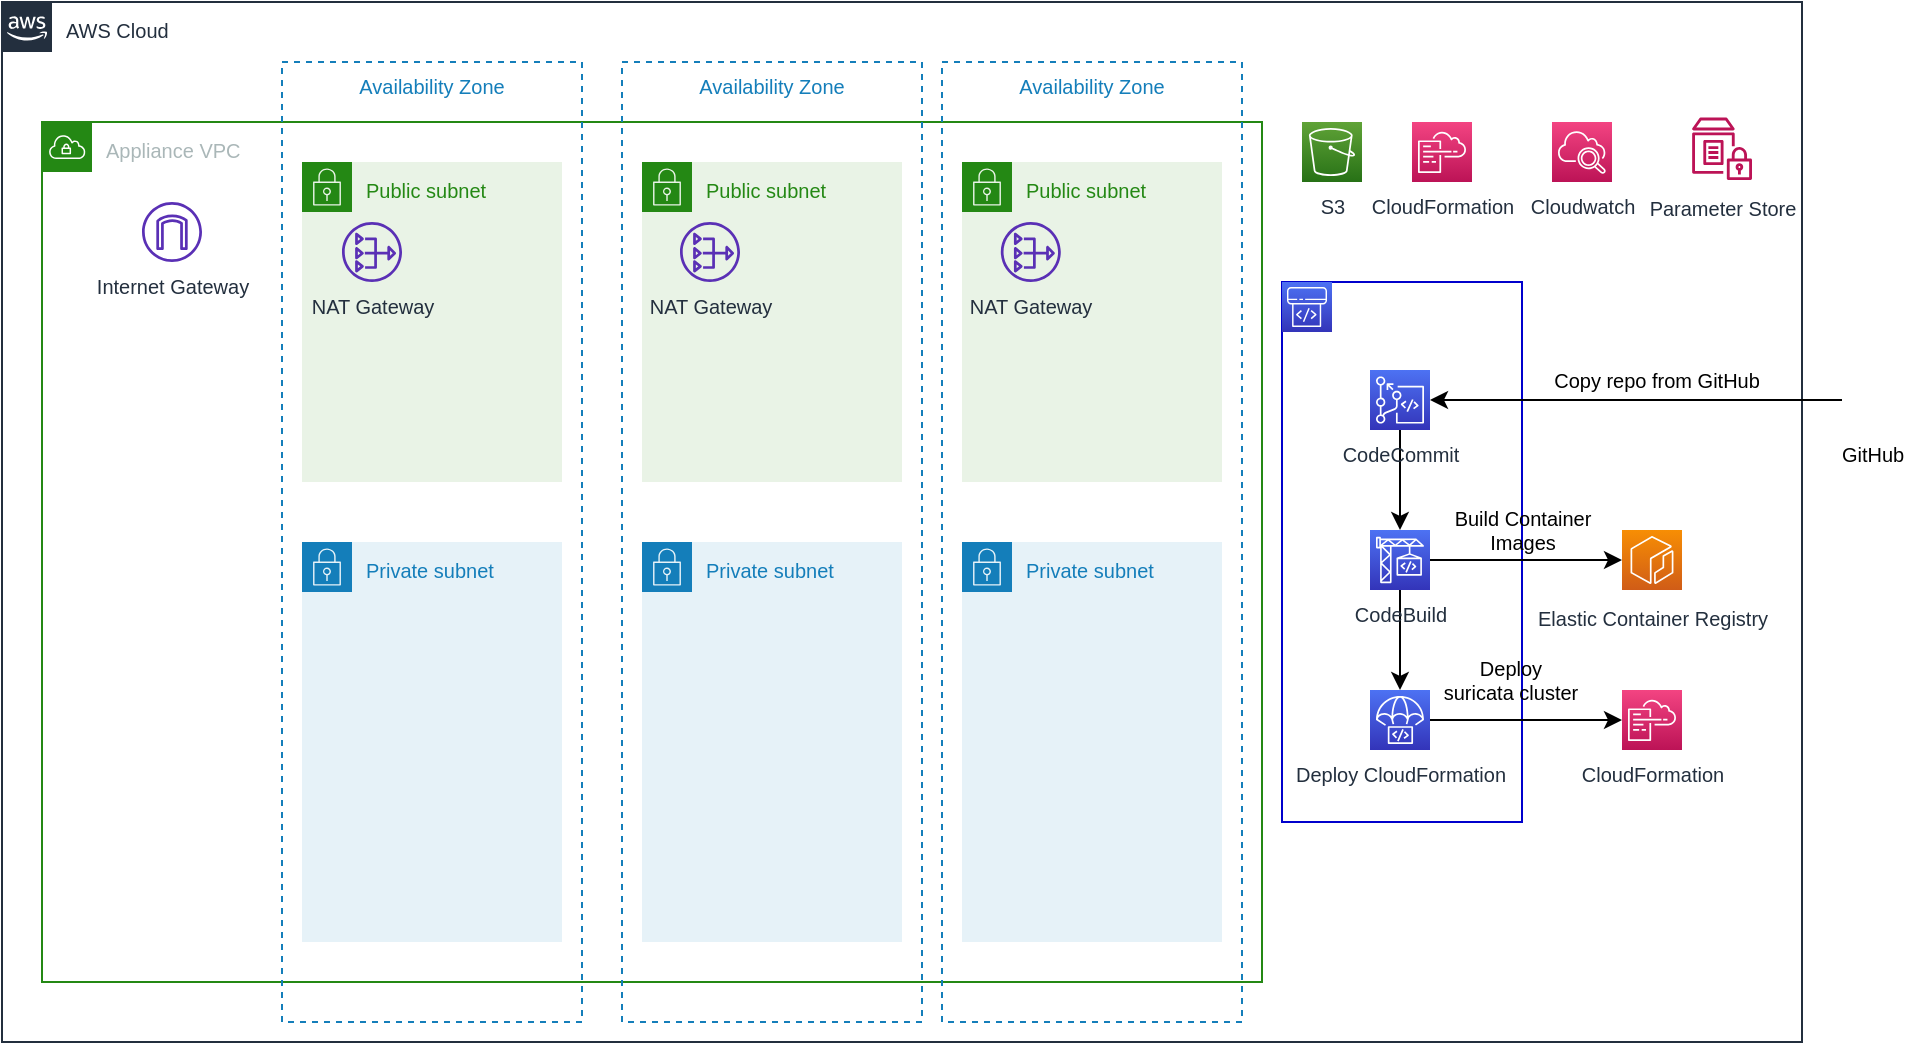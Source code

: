 <mxfile version="14.7.8" type="device" pages="2"><diagram id="m0J9dwL8HO87GDR4R7O9" name="Base"><mxGraphModel dx="2000" dy="1180" grid="1" gridSize="10" guides="1" tooltips="1" connect="1" arrows="1" fold="1" page="1" pageScale="1" pageWidth="850" pageHeight="1100" math="0" shadow="0"><root><mxCell id="0"/><mxCell id="1" parent="0"/><mxCell id="AN5fcJWAYDmnX5007Gn9-1" value="&lt;font style=&quot;font-size: 10px&quot;&gt;AWS Cloud&lt;/font&gt;" style="points=[[0,0],[0.25,0],[0.5,0],[0.75,0],[1,0],[1,0.25],[1,0.5],[1,0.75],[1,1],[0.75,1],[0.5,1],[0.25,1],[0,1],[0,0.75],[0,0.5],[0,0.25]];outlineConnect=0;gradientColor=none;html=1;whiteSpace=wrap;fontSize=12;fontStyle=0;shape=mxgraph.aws4.group;grIcon=mxgraph.aws4.group_aws_cloud_alt;strokeColor=#232F3E;fillColor=none;verticalAlign=top;align=left;spacingLeft=30;fontColor=#232F3E;dashed=0;" parent="1" vertex="1"><mxGeometry x="40" y="180" width="900" height="520" as="geometry"/></mxCell><mxCell id="4IygE55Ot1lnRhEoVGDf-1" value="&lt;font style=&quot;font-size: 10px&quot;&gt;Appliance VPC&lt;/font&gt;" style="points=[[0,0],[0.25,0],[0.5,0],[0.75,0],[1,0],[1,0.25],[1,0.5],[1,0.75],[1,1],[0.75,1],[0.5,1],[0.25,1],[0,1],[0,0.75],[0,0.5],[0,0.25]];outlineConnect=0;gradientColor=none;html=1;whiteSpace=wrap;fontSize=12;fontStyle=0;shape=mxgraph.aws4.group;grIcon=mxgraph.aws4.group_vpc;strokeColor=#248814;fillColor=none;verticalAlign=top;align=left;spacingLeft=30;fontColor=#AAB7B8;dashed=0;" parent="1" vertex="1"><mxGeometry x="60" y="240" width="610" height="430" as="geometry"/></mxCell><mxCell id="4IygE55Ot1lnRhEoVGDf-9" value="Availability Zone" style="fillColor=none;strokeColor=#147EBA;dashed=1;verticalAlign=top;fontStyle=0;fontColor=#147EBA;fontSize=10;" parent="1" vertex="1"><mxGeometry x="180" y="210" width="150" height="480" as="geometry"/></mxCell><mxCell id="4IygE55Ot1lnRhEoVGDf-42" value="&lt;font style=&quot;font-size: 10px&quot;&gt;Private subnet&lt;/font&gt;" style="points=[[0,0],[0.25,0],[0.5,0],[0.75,0],[1,0],[1,0.25],[1,0.5],[1,0.75],[1,1],[0.75,1],[0.5,1],[0.25,1],[0,1],[0,0.75],[0,0.5],[0,0.25]];outlineConnect=0;gradientColor=none;html=1;whiteSpace=wrap;fontSize=12;fontStyle=0;shape=mxgraph.aws4.group;grIcon=mxgraph.aws4.group_security_group;grStroke=0;strokeColor=#147EBA;fillColor=#E6F2F8;verticalAlign=top;align=left;spacingLeft=30;fontColor=#147EBA;dashed=0;" parent="1" vertex="1"><mxGeometry x="190" y="450" width="130" height="200" as="geometry"/></mxCell><mxCell id="4IygE55Ot1lnRhEoVGDf-11" value="Availability Zone" style="fillColor=none;strokeColor=#147EBA;dashed=1;verticalAlign=top;fontStyle=0;fontColor=#147EBA;fontSize=10;" parent="1" vertex="1"><mxGeometry x="350" y="210" width="150" height="480" as="geometry"/></mxCell><mxCell id="4IygE55Ot1lnRhEoVGDf-12" value="Availability Zone" style="fillColor=none;strokeColor=#147EBA;dashed=1;verticalAlign=top;fontStyle=0;fontColor=#147EBA;fontSize=10;" parent="1" vertex="1"><mxGeometry x="510" y="210" width="150" height="480" as="geometry"/></mxCell><mxCell id="4IygE55Ot1lnRhEoVGDf-6" value="&lt;font style=&quot;font-size: 10px&quot;&gt;Private subnet&lt;/font&gt;" style="points=[[0,0],[0.25,0],[0.5,0],[0.75,0],[1,0],[1,0.25],[1,0.5],[1,0.75],[1,1],[0.75,1],[0.5,1],[0.25,1],[0,1],[0,0.75],[0,0.5],[0,0.25]];outlineConnect=0;gradientColor=none;html=1;whiteSpace=wrap;fontSize=12;fontStyle=0;shape=mxgraph.aws4.group;grIcon=mxgraph.aws4.group_security_group;grStroke=0;strokeColor=#147EBA;fillColor=#E6F2F8;verticalAlign=top;align=left;spacingLeft=30;fontColor=#147EBA;dashed=0;" parent="1" vertex="1"><mxGeometry x="360" y="450" width="130" height="200" as="geometry"/></mxCell><mxCell id="4IygE55Ot1lnRhEoVGDf-7" value="&lt;font style=&quot;font-size: 10px&quot;&gt;Private subnet&lt;/font&gt;" style="points=[[0,0],[0.25,0],[0.5,0],[0.75,0],[1,0],[1,0.25],[1,0.5],[1,0.75],[1,1],[0.75,1],[0.5,1],[0.25,1],[0,1],[0,0.75],[0,0.5],[0,0.25]];outlineConnect=0;gradientColor=none;html=1;whiteSpace=wrap;fontSize=12;fontStyle=0;shape=mxgraph.aws4.group;grIcon=mxgraph.aws4.group_security_group;grStroke=0;strokeColor=#147EBA;fillColor=#E6F2F8;verticalAlign=top;align=left;spacingLeft=30;fontColor=#147EBA;dashed=0;" parent="1" vertex="1"><mxGeometry x="520" y="450" width="130" height="200" as="geometry"/></mxCell><mxCell id="4IygE55Ot1lnRhEoVGDf-2" value="&lt;font style=&quot;font-size: 10px&quot;&gt;Public subnet&lt;/font&gt;" style="points=[[0,0],[0.25,0],[0.5,0],[0.75,0],[1,0],[1,0.25],[1,0.5],[1,0.75],[1,1],[0.75,1],[0.5,1],[0.25,1],[0,1],[0,0.75],[0,0.5],[0,0.25]];outlineConnect=0;gradientColor=none;html=1;whiteSpace=wrap;fontSize=12;fontStyle=0;shape=mxgraph.aws4.group;grIcon=mxgraph.aws4.group_security_group;grStroke=0;strokeColor=#248814;fillColor=#E9F3E6;verticalAlign=top;align=left;spacingLeft=30;fontColor=#248814;dashed=0;" parent="1" vertex="1"><mxGeometry x="360" y="260" width="130" height="160" as="geometry"/></mxCell><mxCell id="4IygE55Ot1lnRhEoVGDf-4" value="&lt;font style=&quot;font-size: 10px&quot;&gt;Public subnet&lt;/font&gt;" style="points=[[0,0],[0.25,0],[0.5,0],[0.75,0],[1,0],[1,0.25],[1,0.5],[1,0.75],[1,1],[0.75,1],[0.5,1],[0.25,1],[0,1],[0,0.75],[0,0.5],[0,0.25]];outlineConnect=0;gradientColor=none;html=1;whiteSpace=wrap;fontSize=12;fontStyle=0;shape=mxgraph.aws4.group;grIcon=mxgraph.aws4.group_security_group;grStroke=0;strokeColor=#248814;fillColor=#E9F3E6;verticalAlign=top;align=left;spacingLeft=30;fontColor=#248814;dashed=0;" parent="1" vertex="1"><mxGeometry x="520" y="260" width="130" height="160" as="geometry"/></mxCell><mxCell id="4IygE55Ot1lnRhEoVGDf-35" value="&lt;div&gt;NAT Gateway&lt;/div&gt;" style="outlineConnect=0;fontColor=#232F3E;gradientColor=none;fillColor=#5A30B5;strokeColor=none;dashed=0;verticalLabelPosition=bottom;verticalAlign=top;align=center;html=1;fontSize=10;fontStyle=0;aspect=fixed;pointerEvents=1;shape=mxgraph.aws4.nat_gateway;" parent="1" vertex="1"><mxGeometry x="379" y="290" width="30" height="30" as="geometry"/></mxCell><mxCell id="4IygE55Ot1lnRhEoVGDf-36" value="&lt;div&gt;NAT Gateway&lt;/div&gt;" style="outlineConnect=0;fontColor=#232F3E;gradientColor=none;fillColor=#5A30B5;strokeColor=none;dashed=0;verticalLabelPosition=bottom;verticalAlign=top;align=center;html=1;fontSize=10;fontStyle=0;aspect=fixed;pointerEvents=1;shape=mxgraph.aws4.nat_gateway;" parent="1" vertex="1"><mxGeometry x="539.4" y="290" width="30" height="30" as="geometry"/></mxCell><mxCell id="4IygE55Ot1lnRhEoVGDf-28" value="" style="group" parent="1" vertex="1" connectable="0"><mxGeometry x="234.6" y="350" width="400" height="70" as="geometry"/></mxCell><mxCell id="4IygE55Ot1lnRhEoVGDf-29" value="" style="group" parent="4IygE55Ot1lnRhEoVGDf-28" vertex="1" connectable="0"><mxGeometry width="400" height="70" as="geometry"/></mxCell><mxCell id="4IygE55Ot1lnRhEoVGDf-41" value="&lt;font style=&quot;font-size: 10px&quot;&gt;Public subnet&lt;/font&gt;" style="points=[[0,0],[0.25,0],[0.5,0],[0.75,0],[1,0],[1,0.25],[1,0.5],[1,0.75],[1,1],[0.75,1],[0.5,1],[0.25,1],[0,1],[0,0.75],[0,0.5],[0,0.25]];outlineConnect=0;gradientColor=none;html=1;whiteSpace=wrap;fontSize=12;fontStyle=0;shape=mxgraph.aws4.group;grIcon=mxgraph.aws4.group_security_group;grStroke=0;strokeColor=#248814;fillColor=#E9F3E6;verticalAlign=top;align=left;spacingLeft=30;fontColor=#248814;dashed=0;" parent="4IygE55Ot1lnRhEoVGDf-29" vertex="1"><mxGeometry x="-44.6" y="-90" width="130" height="160" as="geometry"/></mxCell><mxCell id="4IygE55Ot1lnRhEoVGDf-25" value="Internet Gateway" style="outlineConnect=0;fontColor=#232F3E;gradientColor=none;fillColor=#5A30B5;strokeColor=none;dashed=0;verticalLabelPosition=bottom;verticalAlign=top;align=center;html=1;fontSize=10;fontStyle=0;aspect=fixed;pointerEvents=1;shape=mxgraph.aws4.internet_gateway;" parent="1" vertex="1"><mxGeometry x="110" y="280" width="30" height="30" as="geometry"/></mxCell><mxCell id="4IygE55Ot1lnRhEoVGDf-34" value="&lt;div&gt;NAT Gateway&lt;/div&gt;" style="outlineConnect=0;fontColor=#232F3E;gradientColor=none;fillColor=#5A30B5;strokeColor=none;dashed=0;verticalLabelPosition=bottom;verticalAlign=top;align=center;html=1;fontSize=10;fontStyle=0;aspect=fixed;pointerEvents=1;shape=mxgraph.aws4.nat_gateway;" parent="1" vertex="1"><mxGeometry x="210" y="290" width="30" height="30" as="geometry"/></mxCell><mxCell id="GVxQgySntkGcqwnIX3qB-1" value="" style="group;strokeColor=#0000CC;" parent="1" vertex="1" connectable="0"><mxGeometry x="680" y="320" width="120" height="270" as="geometry"/></mxCell><mxCell id="GVxQgySntkGcqwnIX3qB-2" value="&lt;font style=&quot;font-size: 10px&quot;&gt;Elastic Container Registry&lt;/font&gt;" style="points=[[0,0,0],[0.25,0,0],[0.5,0,0],[0.75,0,0],[1,0,0],[0,1,0],[0.25,1,0],[0.5,1,0],[0.75,1,0],[1,1,0],[0,0.25,0],[0,0.5,0],[0,0.75,0],[1,0.25,0],[1,0.5,0],[1,0.75,0]];outlineConnect=0;fontColor=#232F3E;gradientColor=#F78E04;gradientDirection=north;fillColor=#D05C17;strokeColor=#ffffff;dashed=0;verticalLabelPosition=bottom;verticalAlign=top;align=center;html=1;fontSize=12;fontStyle=0;aspect=fixed;shape=mxgraph.aws4.resourceIcon;resIcon=mxgraph.aws4.ecr;" parent="1" vertex="1"><mxGeometry x="850" y="444" width="30" height="30" as="geometry"/></mxCell><mxCell id="GVxQgySntkGcqwnIX3qB-3" value="Cloudwatch" style="points=[[0,0,0],[0.25,0,0],[0.5,0,0],[0.75,0,0],[1,0,0],[0,1,0],[0.25,1,0],[0.5,1,0],[0.75,1,0],[1,1,0],[0,0.25,0],[0,0.5,0],[0,0.75,0],[1,0.25,0],[1,0.5,0],[1,0.75,0]];points=[[0,0,0],[0.25,0,0],[0.5,0,0],[0.75,0,0],[1,0,0],[0,1,0],[0.25,1,0],[0.5,1,0],[0.75,1,0],[1,1,0],[0,0.25,0],[0,0.5,0],[0,0.75,0],[1,0.25,0],[1,0.5,0],[1,0.75,0]];outlineConnect=0;fontColor=#232F3E;gradientColor=#F34482;gradientDirection=north;fillColor=#BC1356;strokeColor=#ffffff;dashed=0;verticalLabelPosition=bottom;verticalAlign=top;align=center;html=1;fontSize=10;fontStyle=0;aspect=fixed;shape=mxgraph.aws4.resourceIcon;resIcon=mxgraph.aws4.cloudwatch_2;" parent="1" vertex="1"><mxGeometry x="815" y="240" width="30" height="30" as="geometry"/></mxCell><mxCell id="GVxQgySntkGcqwnIX3qB-4" value="&lt;div style=&quot;font-size: 10px;&quot;&gt;S3&lt;/div&gt;" style="points=[[0,0,0],[0.25,0,0],[0.5,0,0],[0.75,0,0],[1,0,0],[0,1,0],[0.25,1,0],[0.5,1,0],[0.75,1,0],[1,1,0],[0,0.25,0],[0,0.5,0],[0,0.75,0],[1,0.25,0],[1,0.5,0],[1,0.75,0]];outlineConnect=0;fontColor=#232F3E;gradientColor=#60A337;gradientDirection=north;fillColor=#277116;strokeColor=#ffffff;dashed=0;verticalLabelPosition=bottom;verticalAlign=top;align=center;html=1;fontSize=10;fontStyle=0;aspect=fixed;shape=mxgraph.aws4.resourceIcon;resIcon=mxgraph.aws4.s3;" parent="1" vertex="1"><mxGeometry x="690" y="240" width="30" height="30" as="geometry"/></mxCell><mxCell id="GVxQgySntkGcqwnIX3qB-5" value="CloudFormation" style="points=[[0,0,0],[0.25,0,0],[0.5,0,0],[0.75,0,0],[1,0,0],[0,1,0],[0.25,1,0],[0.5,1,0],[0.75,1,0],[1,1,0],[0,0.25,0],[0,0.5,0],[0,0.75,0],[1,0.25,0],[1,0.5,0],[1,0.75,0]];points=[[0,0,0],[0.25,0,0],[0.5,0,0],[0.75,0,0],[1,0,0],[0,1,0],[0.25,1,0],[0.5,1,0],[0.75,1,0],[1,1,0],[0,0.25,0],[0,0.5,0],[0,0.75,0],[1,0.25,0],[1,0.5,0],[1,0.75,0]];outlineConnect=0;fontColor=#232F3E;gradientColor=#F34482;gradientDirection=north;fillColor=#BC1356;strokeColor=#ffffff;dashed=0;verticalLabelPosition=bottom;verticalAlign=top;align=center;html=1;fontSize=10;fontStyle=0;aspect=fixed;shape=mxgraph.aws4.resourceIcon;resIcon=mxgraph.aws4.cloudformation;" parent="1" vertex="1"><mxGeometry x="745" y="240.0" width="30" height="30" as="geometry"/></mxCell><mxCell id="GVxQgySntkGcqwnIX3qB-6" value="" style="points=[[0,0,0],[0.25,0,0],[0.5,0,0],[0.75,0,0],[1,0,0],[0,1,0],[0.25,1,0],[0.5,1,0],[0.75,1,0],[1,1,0],[0,0.25,0],[0,0.5,0],[0,0.75,0],[1,0.25,0],[1,0.5,0],[1,0.75,0]];outlineConnect=0;fontColor=#232F3E;gradientColor=#4D72F3;gradientDirection=north;fillColor=#3334B9;strokeColor=#ffffff;dashed=0;verticalLabelPosition=bottom;verticalAlign=top;align=center;html=1;fontSize=12;fontStyle=0;aspect=fixed;shape=mxgraph.aws4.resourceIcon;resIcon=mxgraph.aws4.codepipeline;" parent="1" vertex="1"><mxGeometry x="680" y="320" width="25" height="25" as="geometry"/></mxCell><mxCell id="GVxQgySntkGcqwnIX3qB-8" style="edgeStyle=orthogonalEdgeStyle;rounded=0;orthogonalLoop=1;jettySize=auto;html=1;fontSize=10;" parent="1" source="GVxQgySntkGcqwnIX3qB-9" target="GVxQgySntkGcqwnIX3qB-2" edge="1"><mxGeometry relative="1" as="geometry"/></mxCell><mxCell id="Aah_KtDzNcw9EQWAUJJO-5" style="edgeStyle=orthogonalEdgeStyle;rounded=0;orthogonalLoop=1;jettySize=auto;html=1;fontSize=10;" parent="1" source="GVxQgySntkGcqwnIX3qB-9" target="Aah_KtDzNcw9EQWAUJJO-3" edge="1"><mxGeometry relative="1" as="geometry"/></mxCell><mxCell id="GVxQgySntkGcqwnIX3qB-9" value="CodeBuild" style="points=[[0,0,0],[0.25,0,0],[0.5,0,0],[0.75,0,0],[1,0,0],[0,1,0],[0.25,1,0],[0.5,1,0],[0.75,1,0],[1,1,0],[0,0.25,0],[0,0.5,0],[0,0.75,0],[1,0.25,0],[1,0.5,0],[1,0.75,0]];outlineConnect=0;fontColor=#232F3E;gradientColor=#4D72F3;gradientDirection=north;fillColor=#3334B9;strokeColor=#ffffff;dashed=0;verticalLabelPosition=bottom;verticalAlign=top;align=center;html=1;fontSize=10;fontStyle=0;aspect=fixed;shape=mxgraph.aws4.resourceIcon;resIcon=mxgraph.aws4.codebuild;" parent="1" vertex="1"><mxGeometry x="724" y="444" width="30" height="30" as="geometry"/></mxCell><mxCell id="GVxQgySntkGcqwnIX3qB-10" style="edgeStyle=orthogonalEdgeStyle;rounded=0;orthogonalLoop=1;jettySize=auto;html=1;fontSize=10;" parent="1" source="GVxQgySntkGcqwnIX3qB-11" target="GVxQgySntkGcqwnIX3qB-9" edge="1"><mxGeometry relative="1" as="geometry"/></mxCell><mxCell id="GVxQgySntkGcqwnIX3qB-11" value="CodeCommit" style="points=[[0,0,0],[0.25,0,0],[0.5,0,0],[0.75,0,0],[1,0,0],[0,1,0],[0.25,1,0],[0.5,1,0],[0.75,1,0],[1,1,0],[0,0.25,0],[0,0.5,0],[0,0.75,0],[1,0.25,0],[1,0.5,0],[1,0.75,0]];outlineConnect=0;fontColor=#232F3E;gradientColor=#4D72F3;gradientDirection=north;fillColor=#3334B9;strokeColor=#ffffff;dashed=0;verticalLabelPosition=bottom;verticalAlign=top;align=center;html=1;fontSize=10;fontStyle=0;aspect=fixed;shape=mxgraph.aws4.resourceIcon;resIcon=mxgraph.aws4.codecommit;" parent="1" vertex="1"><mxGeometry x="724" y="364" width="30" height="30" as="geometry"/></mxCell><mxCell id="GVxQgySntkGcqwnIX3qB-12" value="CloudFormation" style="points=[[0,0,0],[0.25,0,0],[0.5,0,0],[0.75,0,0],[1,0,0],[0,1,0],[0.25,1,0],[0.5,1,0],[0.75,1,0],[1,1,0],[0,0.25,0],[0,0.5,0],[0,0.75,0],[1,0.25,0],[1,0.5,0],[1,0.75,0]];points=[[0,0,0],[0.25,0,0],[0.5,0,0],[0.75,0,0],[1,0,0],[0,1,0],[0.25,1,0],[0.5,1,0],[0.75,1,0],[1,1,0],[0,0.25,0],[0,0.5,0],[0,0.75,0],[1,0.25,0],[1,0.5,0],[1,0.75,0]];outlineConnect=0;fontColor=#232F3E;gradientColor=#F34482;gradientDirection=north;fillColor=#BC1356;strokeColor=#ffffff;dashed=0;verticalLabelPosition=bottom;verticalAlign=top;align=center;html=1;fontSize=10;fontStyle=0;aspect=fixed;shape=mxgraph.aws4.resourceIcon;resIcon=mxgraph.aws4.cloudformation;" parent="1" vertex="1"><mxGeometry x="850" y="524" width="30" height="30" as="geometry"/></mxCell><mxCell id="GVxQgySntkGcqwnIX3qB-13" style="edgeStyle=orthogonalEdgeStyle;rounded=0;orthogonalLoop=1;jettySize=auto;html=1;fontSize=10;" parent="1" source="GVxQgySntkGcqwnIX3qB-15" target="GVxQgySntkGcqwnIX3qB-11" edge="1"><mxGeometry relative="1" as="geometry"/></mxCell><mxCell id="GVxQgySntkGcqwnIX3qB-14" value="Copy repo from GitHub" style="edgeLabel;html=1;align=center;verticalAlign=middle;resizable=0;points=[];fontSize=10;" parent="GVxQgySntkGcqwnIX3qB-13" vertex="1" connectable="0"><mxGeometry x="0.13" y="3" relative="1" as="geometry"><mxPoint x="23" y="-13" as="offset"/></mxGeometry></mxCell><mxCell id="GVxQgySntkGcqwnIX3qB-15" value="GitHub" style="shape=image;html=1;verticalAlign=top;verticalLabelPosition=bottom;labelBackgroundColor=#ffffff;imageAspect=0;aspect=fixed;image=https://cdn4.iconfinder.com/data/icons/iconsimple-logotypes/512/github-128.png;fontSize=10;strokeColor=#0000FF;" parent="1" vertex="1"><mxGeometry x="960" y="364" width="30" height="30" as="geometry"/></mxCell><mxCell id="GVxQgySntkGcqwnIX3qB-16" value="&lt;font style=&quot;font-size: 10px&quot;&gt;Parameter Store&lt;br&gt;&lt;/font&gt;" style="outlineConnect=0;fontColor=#232F3E;gradientColor=none;fillColor=#BC1356;strokeColor=none;dashed=0;verticalLabelPosition=bottom;verticalAlign=top;align=center;html=1;fontSize=12;fontStyle=0;aspect=fixed;pointerEvents=1;shape=mxgraph.aws4.parameter_store;" parent="1" vertex="1"><mxGeometry x="885" y="237.8" width="30" height="31.2" as="geometry"/></mxCell><mxCell id="Aah_KtDzNcw9EQWAUJJO-1" value="&lt;div&gt;Deploy &lt;br&gt;&lt;/div&gt;&lt;div&gt;suricata cluster&lt;/div&gt;" style="text;html=1;align=center;verticalAlign=middle;resizable=0;points=[];autosize=1;strokeColor=none;fontSize=10;" parent="1" vertex="1"><mxGeometry x="754" y="504" width="80" height="30" as="geometry"/></mxCell><mxCell id="Aah_KtDzNcw9EQWAUJJO-6" style="edgeStyle=orthogonalEdgeStyle;rounded=0;orthogonalLoop=1;jettySize=auto;html=1;fontSize=10;" parent="1" source="Aah_KtDzNcw9EQWAUJJO-3" target="GVxQgySntkGcqwnIX3qB-12" edge="1"><mxGeometry relative="1" as="geometry"/></mxCell><mxCell id="Aah_KtDzNcw9EQWAUJJO-3" value="Deploy CloudFormation" style="points=[[0,0,0],[0.25,0,0],[0.5,0,0],[0.75,0,0],[1,0,0],[0,1,0],[0.25,1,0],[0.5,1,0],[0.75,1,0],[1,1,0],[0,0.25,0],[0,0.5,0],[0,0.75,0],[1,0.25,0],[1,0.5,0],[1,0.75,0]];outlineConnect=0;fontColor=#232F3E;gradientColor=#4D72F3;gradientDirection=north;fillColor=#3334B9;strokeColor=#ffffff;dashed=0;verticalLabelPosition=bottom;verticalAlign=top;align=center;html=1;fontSize=10;fontStyle=0;aspect=fixed;shape=mxgraph.aws4.resourceIcon;resIcon=mxgraph.aws4.codedeploy;" parent="1" vertex="1"><mxGeometry x="724" y="524" width="30" height="30" as="geometry"/></mxCell><mxCell id="Aah_KtDzNcw9EQWAUJJO-7" value="&lt;div&gt;Build Container&lt;/div&gt;&lt;div&gt;Images&lt;br&gt;&lt;/div&gt;" style="text;html=1;align=center;verticalAlign=middle;resizable=0;points=[];autosize=1;strokeColor=none;fontSize=10;" parent="1" vertex="1"><mxGeometry x="755" y="429" width="90" height="30" as="geometry"/></mxCell></root></mxGraphModel></diagram><diagram name="Suricata cluster" id="TJmJBncSxhSy_zxLpksh"><mxGraphModel dx="1379" dy="814" grid="1" gridSize="10" guides="1" tooltips="1" connect="1" arrows="1" fold="1" page="1" pageScale="1" pageWidth="850" pageHeight="1100" math="0" shadow="0"><root><mxCell id="bnFarESf-NulLyjjZ72B-0"/><mxCell id="bnFarESf-NulLyjjZ72B-1" parent="bnFarESf-NulLyjjZ72B-0"/><mxCell id="bnFarESf-NulLyjjZ72B-2" value="&lt;font style=&quot;font-size: 10px&quot;&gt;AWS Cloud&lt;/font&gt;" style="points=[[0,0],[0.25,0],[0.5,0],[0.75,0],[1,0],[1,0.25],[1,0.5],[1,0.75],[1,1],[0.75,1],[0.5,1],[0.25,1],[0,1],[0,0.75],[0,0.5],[0,0.25]];outlineConnect=0;gradientColor=none;html=1;whiteSpace=wrap;fontSize=12;fontStyle=0;shape=mxgraph.aws4.group;grIcon=mxgraph.aws4.group_aws_cloud_alt;strokeColor=#232F3E;fillColor=none;verticalAlign=top;align=left;spacingLeft=30;fontColor=#232F3E;dashed=0;" parent="bnFarESf-NulLyjjZ72B-1" vertex="1"><mxGeometry x="40" y="180" width="900" height="630" as="geometry"/></mxCell><mxCell id="bnFarESf-NulLyjjZ72B-4" value="&lt;font style=&quot;font-size: 10px&quot;&gt;Appliance VPC&lt;/font&gt;" style="points=[[0,0],[0.25,0],[0.5,0],[0.75,0],[1,0],[1,0.25],[1,0.5],[1,0.75],[1,1],[0.75,1],[0.5,1],[0.25,1],[0,1],[0,0.75],[0,0.5],[0,0.25]];outlineConnect=0;gradientColor=none;html=1;whiteSpace=wrap;fontSize=12;fontStyle=0;shape=mxgraph.aws4.group;grIcon=mxgraph.aws4.group_vpc;strokeColor=#248814;fillColor=none;verticalAlign=top;align=left;spacingLeft=30;fontColor=#AAB7B8;dashed=0;" parent="bnFarESf-NulLyjjZ72B-1" vertex="1"><mxGeometry x="60" y="240" width="610" height="500" as="geometry"/></mxCell><mxCell id="bnFarESf-NulLyjjZ72B-6" value="&lt;font style=&quot;font-size: 10px&quot;&gt;Private subnet&lt;/font&gt;" style="points=[[0,0],[0.25,0],[0.5,0],[0.75,0],[1,0],[1,0.25],[1,0.5],[1,0.75],[1,1],[0.75,1],[0.5,1],[0.25,1],[0,1],[0,0.75],[0,0.5],[0,0.25]];outlineConnect=0;gradientColor=none;html=1;whiteSpace=wrap;fontSize=12;fontStyle=0;shape=mxgraph.aws4.group;grIcon=mxgraph.aws4.group_security_group;grStroke=0;strokeColor=#147EBA;fillColor=#E6F2F8;verticalAlign=top;align=left;spacingLeft=30;fontColor=#147EBA;dashed=0;" parent="bnFarESf-NulLyjjZ72B-1" vertex="1"><mxGeometry x="190" y="450" width="130" height="270" as="geometry"/></mxCell><mxCell id="bnFarESf-NulLyjjZ72B-9" value="&lt;font style=&quot;font-size: 10px&quot;&gt;Private subnet&lt;/font&gt;" style="points=[[0,0],[0.25,0],[0.5,0],[0.75,0],[1,0],[1,0.25],[1,0.5],[1,0.75],[1,1],[0.75,1],[0.5,1],[0.25,1],[0,1],[0,0.75],[0,0.5],[0,0.25]];outlineConnect=0;gradientColor=none;html=1;whiteSpace=wrap;fontSize=12;fontStyle=0;shape=mxgraph.aws4.group;grIcon=mxgraph.aws4.group_security_group;grStroke=0;strokeColor=#147EBA;fillColor=#E6F2F8;verticalAlign=top;align=left;spacingLeft=30;fontColor=#147EBA;dashed=0;" parent="bnFarESf-NulLyjjZ72B-1" vertex="1"><mxGeometry x="360" y="450" width="130" height="270" as="geometry"/></mxCell><mxCell id="bnFarESf-NulLyjjZ72B-10" value="&lt;font style=&quot;font-size: 10px&quot;&gt;Private subnet&lt;/font&gt;" style="points=[[0,0],[0.25,0],[0.5,0],[0.75,0],[1,0],[1,0.25],[1,0.5],[1,0.75],[1,1],[0.75,1],[0.5,1],[0.25,1],[0,1],[0,0.75],[0,0.5],[0,0.25]];outlineConnect=0;gradientColor=none;html=1;whiteSpace=wrap;fontSize=12;fontStyle=0;shape=mxgraph.aws4.group;grIcon=mxgraph.aws4.group_security_group;grStroke=0;strokeColor=#147EBA;fillColor=#E6F2F8;verticalAlign=top;align=left;spacingLeft=30;fontColor=#147EBA;dashed=0;" parent="bnFarESf-NulLyjjZ72B-1" vertex="1"><mxGeometry x="520" y="450" width="130" height="270" as="geometry"/></mxCell><mxCell id="KIZ0NqBss-CetI9V5JVf-8" value="EFS" style="points=[[0,0],[0.25,0],[0.5,0],[0.75,0],[1,0],[1,0.25],[1,0.5],[1,0.75],[1,1],[0.75,1],[0.5,1],[0.25,1],[0,1],[0,0.75],[0,0.5],[0,0.25]];outlineConnect=0;gradientColor=none;html=1;whiteSpace=wrap;fontSize=12;fontStyle=0;shape=mxgraph.aws4.group;grIcon=mxgraph.aws4.group_ec2_instance_contents;fillColor=none;verticalAlign=top;align=left;spacingLeft=30;dashed=0;fontColor=#006600;strokeColor=#006600;" vertex="1" parent="bnFarESf-NulLyjjZ72B-1"><mxGeometry x="70" y="650" width="580" height="50" as="geometry"/></mxCell><mxCell id="bnFarESf-NulLyjjZ72B-5" value="Availability Zone" style="fillColor=none;strokeColor=#147EBA;dashed=1;verticalAlign=top;fontStyle=0;fontColor=#147EBA;fontSize=10;" parent="bnFarESf-NulLyjjZ72B-1" vertex="1"><mxGeometry x="180" y="210" width="150" height="550" as="geometry"/></mxCell><mxCell id="bnFarESf-NulLyjjZ72B-7" value="Availability Zone" style="fillColor=none;strokeColor=#147EBA;dashed=1;verticalAlign=top;fontStyle=0;fontColor=#147EBA;fontSize=10;" parent="bnFarESf-NulLyjjZ72B-1" vertex="1"><mxGeometry x="350" y="210" width="150" height="550" as="geometry"/></mxCell><mxCell id="bnFarESf-NulLyjjZ72B-8" value="Availability Zone" style="fillColor=none;strokeColor=#147EBA;dashed=1;verticalAlign=top;fontStyle=0;fontColor=#147EBA;fontSize=10;" parent="bnFarESf-NulLyjjZ72B-1" vertex="1"><mxGeometry x="510" y="210" width="150" height="550" as="geometry"/></mxCell><mxCell id="bnFarESf-NulLyjjZ72B-11" value="&lt;font style=&quot;font-size: 10px&quot;&gt;Public subnet&lt;/font&gt;" style="points=[[0,0],[0.25,0],[0.5,0],[0.75,0],[1,0],[1,0.25],[1,0.5],[1,0.75],[1,1],[0.75,1],[0.5,1],[0.25,1],[0,1],[0,0.75],[0,0.5],[0,0.25]];outlineConnect=0;gradientColor=none;html=1;whiteSpace=wrap;fontSize=12;fontStyle=0;shape=mxgraph.aws4.group;grIcon=mxgraph.aws4.group_security_group;grStroke=0;strokeColor=#248814;fillColor=#E9F3E6;verticalAlign=top;align=left;spacingLeft=30;fontColor=#248814;dashed=0;" parent="bnFarESf-NulLyjjZ72B-1" vertex="1"><mxGeometry x="360" y="260" width="130" height="160" as="geometry"/></mxCell><mxCell id="bnFarESf-NulLyjjZ72B-12" value="&lt;font style=&quot;font-size: 10px&quot;&gt;Public subnet&lt;/font&gt;" style="points=[[0,0],[0.25,0],[0.5,0],[0.75,0],[1,0],[1,0.25],[1,0.5],[1,0.75],[1,1],[0.75,1],[0.5,1],[0.25,1],[0,1],[0,0.75],[0,0.5],[0,0.25]];outlineConnect=0;gradientColor=none;html=1;whiteSpace=wrap;fontSize=12;fontStyle=0;shape=mxgraph.aws4.group;grIcon=mxgraph.aws4.group_security_group;grStroke=0;strokeColor=#248814;fillColor=#E9F3E6;verticalAlign=top;align=left;spacingLeft=30;fontColor=#248814;dashed=0;" parent="bnFarESf-NulLyjjZ72B-1" vertex="1"><mxGeometry x="520" y="260" width="130" height="160" as="geometry"/></mxCell><mxCell id="bnFarESf-NulLyjjZ72B-13" value="" style="group" parent="bnFarESf-NulLyjjZ72B-1" vertex="1" connectable="0"><mxGeometry x="70" y="490" width="580" height="150" as="geometry"/></mxCell><mxCell id="bnFarESf-NulLyjjZ72B-14" value="&lt;font style=&quot;font-size: 10px&quot;&gt;ECS Cluster&lt;/font&gt;" style="points=[[0,0],[0.25,0],[0.5,0],[0.75,0],[1,0],[1,0.25],[1,0.5],[1,0.75],[1,1],[0.75,1],[0.5,1],[0.25,1],[0,1],[0,0.75],[0,0.5],[0,0.25]];outlineConnect=0;gradientColor=none;html=1;whiteSpace=wrap;fontSize=12;fontStyle=0;shape=mxgraph.aws4.group;grIcon=mxgraph.aws4.group_ec2_instance_contents;strokeColor=#D86613;fillColor=none;verticalAlign=top;align=left;spacingLeft=30;fontColor=#D86613;dashed=0;" parent="bnFarESf-NulLyjjZ72B-13" vertex="1"><mxGeometry width="580" height="150" as="geometry"/></mxCell><mxCell id="bnFarESf-NulLyjjZ72B-15" value="" style="points=[[0,0,0],[0.25,0,0],[0.5,0,0],[0.75,0,0],[1,0,0],[0,1,0],[0.25,1,0],[0.5,1,0],[0.75,1,0],[1,1,0],[0,0.25,0],[0,0.5,0],[0,0.75,0],[1,0.25,0],[1,0.5,0],[1,0.75,0]];outlineConnect=0;fontColor=#232F3E;gradientColor=#F78E04;gradientDirection=north;fillColor=#D05C17;strokeColor=#ffffff;dashed=0;verticalLabelPosition=bottom;verticalAlign=top;align=center;html=1;fontSize=12;fontStyle=0;aspect=fixed;shape=mxgraph.aws4.resourceIcon;resIcon=mxgraph.aws4.ecs;" parent="bnFarESf-NulLyjjZ72B-13" vertex="1"><mxGeometry width="25" height="25" as="geometry"/></mxCell><mxCell id="bnFarESf-NulLyjjZ72B-19" value="&lt;font style=&quot;font-size: 10px&quot;&gt;Suricata&lt;/font&gt;" style="outlineConnect=0;fontColor=#232F3E;gradientColor=none;fillColor=#D05C17;strokeColor=none;dashed=0;verticalLabelPosition=bottom;verticalAlign=top;align=center;html=1;fontSize=12;fontStyle=0;aspect=fixed;pointerEvents=1;shape=mxgraph.aws4.container_1;" parent="bnFarESf-NulLyjjZ72B-13" vertex="1"><mxGeometry x="470" y="65" width="31.2" height="20" as="geometry"/></mxCell><mxCell id="bnFarESf-NulLyjjZ72B-18" value="&lt;font style=&quot;font-size: 10px&quot;&gt;Suricata&lt;/font&gt;" style="outlineConnect=0;fontColor=#232F3E;gradientColor=none;fillColor=#D05C17;strokeColor=none;dashed=0;verticalLabelPosition=bottom;verticalAlign=top;align=center;html=1;fontSize=12;fontStyle=0;aspect=fixed;pointerEvents=1;shape=mxgraph.aws4.container_1;" parent="bnFarESf-NulLyjjZ72B-13" vertex="1"><mxGeometry x="309.6" y="65" width="31.2" height="20" as="geometry"/></mxCell><mxCell id="bnFarESf-NulLyjjZ72B-35" value="&lt;font style=&quot;font-size: 10px&quot;&gt;Suricata&lt;/font&gt;" style="outlineConnect=0;fontColor=#232F3E;gradientColor=none;fillColor=#D05C17;strokeColor=none;dashed=0;verticalLabelPosition=bottom;verticalAlign=top;align=center;html=1;fontSize=12;fontStyle=0;aspect=fixed;pointerEvents=1;shape=mxgraph.aws4.container_1;" parent="bnFarESf-NulLyjjZ72B-13" vertex="1"><mxGeometry x="140" y="65" width="31.2" height="20" as="geometry"/></mxCell><mxCell id="KIZ0NqBss-CetI9V5JVf-19" style="edgeStyle=orthogonalEdgeStyle;rounded=0;orthogonalLoop=1;jettySize=auto;html=1;fontSize=11;fontColor=#006600;startArrow=classic;startFill=1;" edge="1" parent="bnFarESf-NulLyjjZ72B-1" source="bnFarESf-NulLyjjZ72B-16" target="KIZ0NqBss-CetI9V5JVf-16"><mxGeometry relative="1" as="geometry"/></mxCell><mxCell id="bnFarESf-NulLyjjZ72B-16" value="EC2" style="points=[[0,0],[0.25,0],[0.5,0],[0.75,0],[1,0],[1,0.25],[1,0.5],[1,0.75],[1,1],[0.75,1],[0.5,1],[0.25,1],[0,1],[0,0.75],[0,0.5],[0,0.25]];outlineConnect=0;gradientColor=none;html=1;whiteSpace=wrap;fontSize=12;fontStyle=0;shape=mxgraph.aws4.group;grIcon=mxgraph.aws4.group_ec2_instance_contents;strokeColor=#D86613;fillColor=none;verticalAlign=top;align=left;spacingLeft=30;fontColor=#D86613;dashed=0;" parent="bnFarESf-NulLyjjZ72B-1" vertex="1"><mxGeometry x="375" y="512" width="100" height="110" as="geometry"/></mxCell><mxCell id="KIZ0NqBss-CetI9V5JVf-20" style="edgeStyle=orthogonalEdgeStyle;rounded=0;orthogonalLoop=1;jettySize=auto;html=1;fontSize=11;fontColor=#006600;startArrow=classic;startFill=1;" edge="1" parent="bnFarESf-NulLyjjZ72B-1" source="bnFarESf-NulLyjjZ72B-17" target="KIZ0NqBss-CetI9V5JVf-17"><mxGeometry relative="1" as="geometry"/></mxCell><mxCell id="bnFarESf-NulLyjjZ72B-17" value="EC2" style="points=[[0,0],[0.25,0],[0.5,0],[0.75,0],[1,0],[1,0.25],[1,0.5],[1,0.75],[1,1],[0.75,1],[0.5,1],[0.25,1],[0,1],[0,0.75],[0,0.5],[0,0.25]];outlineConnect=0;gradientColor=none;html=1;whiteSpace=wrap;fontSize=12;fontStyle=0;shape=mxgraph.aws4.group;grIcon=mxgraph.aws4.group_ec2_instance_contents;strokeColor=#D86613;fillColor=none;verticalAlign=top;align=left;spacingLeft=30;fontColor=#D86613;dashed=0;" parent="bnFarESf-NulLyjjZ72B-1" vertex="1"><mxGeometry x="535" y="512" width="100" height="110" as="geometry"/></mxCell><mxCell id="bnFarESf-NulLyjjZ72B-20" style="edgeStyle=orthogonalEdgeStyle;rounded=0;orthogonalLoop=1;jettySize=auto;html=1;fontSize=10;fontColor=#4C0099;" parent="bnFarESf-NulLyjjZ72B-1" target="bnFarESf-NulLyjjZ72B-34" edge="1"><mxGeometry relative="1" as="geometry"><mxPoint x="425" y="400" as="sourcePoint"/><mxPoint x="255" y="512" as="targetPoint"/><Array as="points"><mxPoint x="425" y="432"/><mxPoint x="255" y="432"/></Array></mxGeometry></mxCell><mxCell id="bnFarESf-NulLyjjZ72B-21" style="edgeStyle=orthogonalEdgeStyle;rounded=0;orthogonalLoop=1;jettySize=auto;html=1;entryX=0.5;entryY=0;entryDx=0;entryDy=0;fontSize=10;fontColor=#4C0099;" parent="bnFarESf-NulLyjjZ72B-1" source="bnFarESf-NulLyjjZ72B-30" target="bnFarESf-NulLyjjZ72B-16" edge="1"><mxGeometry relative="1" as="geometry"><Array as="points"><mxPoint x="425" y="430"/><mxPoint x="425" y="430"/></Array></mxGeometry></mxCell><mxCell id="bnFarESf-NulLyjjZ72B-22" value="&lt;div&gt;NAT Gateway&lt;/div&gt;" style="outlineConnect=0;fontColor=#232F3E;gradientColor=none;fillColor=#5A30B5;strokeColor=none;dashed=0;verticalLabelPosition=bottom;verticalAlign=top;align=center;html=1;fontSize=10;fontStyle=0;aspect=fixed;pointerEvents=1;shape=mxgraph.aws4.nat_gateway;" parent="bnFarESf-NulLyjjZ72B-1" vertex="1"><mxGeometry x="379" y="290" width="30" height="30" as="geometry"/></mxCell><mxCell id="bnFarESf-NulLyjjZ72B-23" value="&lt;div&gt;NAT Gateway&lt;/div&gt;" style="outlineConnect=0;fontColor=#232F3E;gradientColor=none;fillColor=#5A30B5;strokeColor=none;dashed=0;verticalLabelPosition=bottom;verticalAlign=top;align=center;html=1;fontSize=10;fontStyle=0;aspect=fixed;pointerEvents=1;shape=mxgraph.aws4.nat_gateway;" parent="bnFarESf-NulLyjjZ72B-1" vertex="1"><mxGeometry x="539.4" y="290" width="30" height="30" as="geometry"/></mxCell><mxCell id="bnFarESf-NulLyjjZ72B-25" value="Cloudwatch" style="points=[[0,0,0],[0.25,0,0],[0.5,0,0],[0.75,0,0],[1,0,0],[0,1,0],[0.25,1,0],[0.5,1,0],[0.75,1,0],[1,1,0],[0,0.25,0],[0,0.5,0],[0,0.75,0],[1,0.25,0],[1,0.5,0],[1,0.75,0]];points=[[0,0,0],[0.25,0,0],[0.5,0,0],[0.75,0,0],[1,0,0],[0,1,0],[0.25,1,0],[0.5,1,0],[0.75,1,0],[1,1,0],[0,0.25,0],[0,0.5,0],[0,0.75,0],[1,0.25,0],[1,0.5,0],[1,0.75,0]];outlineConnect=0;fontColor=#232F3E;gradientColor=#F34482;gradientDirection=north;fillColor=#BC1356;strokeColor=#ffffff;dashed=0;verticalLabelPosition=bottom;verticalAlign=top;align=center;html=1;fontSize=10;fontStyle=0;aspect=fixed;shape=mxgraph.aws4.resourceIcon;resIcon=mxgraph.aws4.cloudwatch_2;" parent="bnFarESf-NulLyjjZ72B-1" vertex="1"><mxGeometry x="815" y="240" width="30" height="30" as="geometry"/></mxCell><mxCell id="bnFarESf-NulLyjjZ72B-26" value="&lt;div style=&quot;font-size: 10px;&quot;&gt;S3&lt;/div&gt;" style="points=[[0,0,0],[0.25,0,0],[0.5,0,0],[0.75,0,0],[1,0,0],[0,1,0],[0.25,1,0],[0.5,1,0],[0.75,1,0],[1,1,0],[0,0.25,0],[0,0.5,0],[0,0.75,0],[1,0.25,0],[1,0.5,0],[1,0.75,0]];outlineConnect=0;fontColor=#232F3E;gradientColor=#60A337;gradientDirection=north;fillColor=#277116;strokeColor=#ffffff;dashed=0;verticalLabelPosition=bottom;verticalAlign=top;align=center;html=1;fontSize=10;fontStyle=0;aspect=fixed;shape=mxgraph.aws4.resourceIcon;resIcon=mxgraph.aws4.s3;" parent="bnFarESf-NulLyjjZ72B-1" vertex="1"><mxGeometry x="690" y="240" width="30" height="30" as="geometry"/></mxCell><mxCell id="bnFarESf-NulLyjjZ72B-27" value="" style="group" parent="bnFarESf-NulLyjjZ72B-1" vertex="1" connectable="0"><mxGeometry x="234.6" y="350" width="400" height="70" as="geometry"/></mxCell><mxCell id="bnFarESf-NulLyjjZ72B-28" value="" style="group" parent="bnFarESf-NulLyjjZ72B-27" vertex="1" connectable="0"><mxGeometry width="400" height="70" as="geometry"/></mxCell><mxCell id="bnFarESf-NulLyjjZ72B-29" value="&lt;font style=&quot;font-size: 10px&quot;&gt;Public subnet&lt;/font&gt;" style="points=[[0,0],[0.25,0],[0.5,0],[0.75,0],[1,0],[1,0.25],[1,0.5],[1,0.75],[1,1],[0.75,1],[0.5,1],[0.25,1],[0,1],[0,0.75],[0,0.5],[0,0.25]];outlineConnect=0;gradientColor=none;html=1;whiteSpace=wrap;fontSize=12;fontStyle=0;shape=mxgraph.aws4.group;grIcon=mxgraph.aws4.group_security_group;grStroke=0;strokeColor=#248814;fillColor=#E9F3E6;verticalAlign=top;align=left;spacingLeft=30;fontColor=#248814;dashed=0;" parent="bnFarESf-NulLyjjZ72B-28" vertex="1"><mxGeometry x="-44.6" y="-90" width="130" height="160" as="geometry"/></mxCell><mxCell id="bnFarESf-NulLyjjZ72B-30" value="" style="fillColor=none;dashed=1;verticalAlign=top;fontStyle=0;fontColor=#4C0099;strokeColor=#4C0099;" parent="bnFarESf-NulLyjjZ72B-28" vertex="1"><mxGeometry x="-30" width="430" height="50" as="geometry"/></mxCell><mxCell id="bnFarESf-NulLyjjZ72B-31" value="&lt;font style=&quot;font-size: 10px&quot;&gt;Gateway Loadbalancer&lt;/font&gt;" style="outlineConnect=0;fontColor=#232F3E;gradientColor=none;fillColor=#5A30B5;strokeColor=none;dashed=0;verticalLabelPosition=bottom;verticalAlign=top;align=center;html=1;fontSize=12;fontStyle=0;aspect=fixed;pointerEvents=1;shape=mxgraph.aws4.network_load_balancer;" parent="bnFarESf-NulLyjjZ72B-28" vertex="1"><mxGeometry x="175.005" width="30" height="30" as="geometry"/></mxCell><mxCell id="bnFarESf-NulLyjjZ72B-32" value="Internet Gateway" style="outlineConnect=0;fontColor=#232F3E;gradientColor=none;fillColor=#5A30B5;strokeColor=none;dashed=0;verticalLabelPosition=bottom;verticalAlign=top;align=center;html=1;fontSize=10;fontStyle=0;aspect=fixed;pointerEvents=1;shape=mxgraph.aws4.internet_gateway;" parent="bnFarESf-NulLyjjZ72B-1" vertex="1"><mxGeometry x="110" y="280" width="30" height="30" as="geometry"/></mxCell><mxCell id="bnFarESf-NulLyjjZ72B-33" value="&lt;div&gt;NAT Gateway&lt;/div&gt;" style="outlineConnect=0;fontColor=#232F3E;gradientColor=none;fillColor=#5A30B5;strokeColor=none;dashed=0;verticalLabelPosition=bottom;verticalAlign=top;align=center;html=1;fontSize=10;fontStyle=0;aspect=fixed;pointerEvents=1;shape=mxgraph.aws4.nat_gateway;" parent="bnFarESf-NulLyjjZ72B-1" vertex="1"><mxGeometry x="210" y="290" width="30" height="30" as="geometry"/></mxCell><mxCell id="KIZ0NqBss-CetI9V5JVf-18" style="edgeStyle=orthogonalEdgeStyle;rounded=0;orthogonalLoop=1;jettySize=auto;html=1;fontSize=11;fontColor=#006600;startArrow=classic;startFill=1;" edge="1" parent="bnFarESf-NulLyjjZ72B-1" source="bnFarESf-NulLyjjZ72B-34" target="KIZ0NqBss-CetI9V5JVf-15"><mxGeometry relative="1" as="geometry"/></mxCell><mxCell id="bnFarESf-NulLyjjZ72B-34" value="EC2" style="points=[[0,0],[0.25,0],[0.5,0],[0.75,0],[1,0],[1,0.25],[1,0.5],[1,0.75],[1,1],[0.75,1],[0.5,1],[0.25,1],[0,1],[0,0.75],[0,0.5],[0,0.25]];outlineConnect=0;gradientColor=none;html=1;whiteSpace=wrap;fontSize=12;fontStyle=0;shape=mxgraph.aws4.group;grIcon=mxgraph.aws4.group_ec2_instance_contents;strokeColor=#D86613;fillColor=none;verticalAlign=top;align=left;spacingLeft=30;fontColor=#D86613;dashed=0;" parent="bnFarESf-NulLyjjZ72B-1" vertex="1"><mxGeometry x="205" y="512" width="100" height="110" as="geometry"/></mxCell><mxCell id="bnFarESf-NulLyjjZ72B-36" style="edgeStyle=orthogonalEdgeStyle;rounded=0;orthogonalLoop=1;jettySize=auto;html=1;fontSize=10;fontColor=#4C0099;" parent="bnFarESf-NulLyjjZ72B-1" target="bnFarESf-NulLyjjZ72B-17" edge="1"><mxGeometry relative="1" as="geometry"><mxPoint x="425" y="400" as="sourcePoint"/><mxPoint x="590.029" y="514" as="targetPoint"/><Array as="points"><mxPoint x="425" y="432"/><mxPoint x="590" y="432"/></Array></mxGeometry></mxCell><mxCell id="bnFarESf-NulLyjjZ72B-37" value="CloudFormation" style="points=[[0,0,0],[0.25,0,0],[0.5,0,0],[0.75,0,0],[1,0,0],[0,1,0],[0.25,1,0],[0.5,1,0],[0.75,1,0],[1,1,0],[0,0.25,0],[0,0.5,0],[0,0.75,0],[1,0.25,0],[1,0.5,0],[1,0.75,0]];points=[[0,0,0],[0.25,0,0],[0.5,0,0],[0.75,0,0],[1,0,0],[0,1,0],[0.25,1,0],[0.5,1,0],[0.75,1,0],[1,1,0],[0,0.25,0],[0,0.5,0],[0,0.75,0],[1,0.25,0],[1,0.5,0],[1,0.75,0]];outlineConnect=0;fontColor=#232F3E;gradientColor=#F34482;gradientDirection=north;fillColor=#BC1356;strokeColor=#ffffff;dashed=0;verticalLabelPosition=bottom;verticalAlign=top;align=center;html=1;fontSize=10;fontStyle=0;aspect=fixed;shape=mxgraph.aws4.resourceIcon;resIcon=mxgraph.aws4.cloudformation;" parent="bnFarESf-NulLyjjZ72B-1" vertex="1"><mxGeometry x="745" y="240.0" width="30" height="30" as="geometry"/></mxCell><mxCell id="Q8LXXUJ8bWqFg0Go0rfo-1" value="&lt;font style=&quot;font-size: 10px&quot;&gt;Parameter Store&lt;br&gt;&lt;/font&gt;" style="outlineConnect=0;fontColor=#232F3E;gradientColor=none;fillColor=#BC1356;strokeColor=none;dashed=0;verticalLabelPosition=bottom;verticalAlign=top;align=center;html=1;fontSize=12;fontStyle=0;aspect=fixed;pointerEvents=1;shape=mxgraph.aws4.parameter_store;" parent="bnFarESf-NulLyjjZ72B-1" vertex="1"><mxGeometry x="885" y="237.8" width="30" height="31.2" as="geometry"/></mxCell><mxCell id="RzACbjSXA332xFqQkgpe-0" value="" style="group;strokeColor=#0000CC;" parent="bnFarESf-NulLyjjZ72B-1" vertex="1" connectable="0"><mxGeometry x="680" y="320" width="120" height="270" as="geometry"/></mxCell><mxCell id="RzACbjSXA332xFqQkgpe-1" value="&lt;font style=&quot;font-size: 10px&quot;&gt;Elastic Container Registry&lt;/font&gt;" style="points=[[0,0,0],[0.25,0,0],[0.5,0,0],[0.75,0,0],[1,0,0],[0,1,0],[0.25,1,0],[0.5,1,0],[0.75,1,0],[1,1,0],[0,0.25,0],[0,0.5,0],[0,0.75,0],[1,0.25,0],[1,0.5,0],[1,0.75,0]];outlineConnect=0;fontColor=#232F3E;gradientColor=#F78E04;gradientDirection=north;fillColor=#D05C17;strokeColor=#ffffff;dashed=0;verticalLabelPosition=bottom;verticalAlign=top;align=center;html=1;fontSize=12;fontStyle=0;aspect=fixed;shape=mxgraph.aws4.resourceIcon;resIcon=mxgraph.aws4.ecr;" parent="bnFarESf-NulLyjjZ72B-1" vertex="1"><mxGeometry x="850" y="444" width="30" height="30" as="geometry"/></mxCell><mxCell id="RzACbjSXA332xFqQkgpe-2" value="" style="points=[[0,0,0],[0.25,0,0],[0.5,0,0],[0.75,0,0],[1,0,0],[0,1,0],[0.25,1,0],[0.5,1,0],[0.75,1,0],[1,1,0],[0,0.25,0],[0,0.5,0],[0,0.75,0],[1,0.25,0],[1,0.5,0],[1,0.75,0]];outlineConnect=0;fontColor=#232F3E;gradientColor=#4D72F3;gradientDirection=north;fillColor=#3334B9;strokeColor=#ffffff;dashed=0;verticalLabelPosition=bottom;verticalAlign=top;align=center;html=1;fontSize=12;fontStyle=0;aspect=fixed;shape=mxgraph.aws4.resourceIcon;resIcon=mxgraph.aws4.codepipeline;" parent="bnFarESf-NulLyjjZ72B-1" vertex="1"><mxGeometry x="680" y="320" width="25" height="25" as="geometry"/></mxCell><mxCell id="RzACbjSXA332xFqQkgpe-3" style="edgeStyle=orthogonalEdgeStyle;rounded=0;orthogonalLoop=1;jettySize=auto;html=1;fontSize=10;" parent="bnFarESf-NulLyjjZ72B-1" source="RzACbjSXA332xFqQkgpe-5" target="RzACbjSXA332xFqQkgpe-1" edge="1"><mxGeometry relative="1" as="geometry"/></mxCell><mxCell id="RzACbjSXA332xFqQkgpe-4" style="edgeStyle=orthogonalEdgeStyle;rounded=0;orthogonalLoop=1;jettySize=auto;html=1;fontSize=10;" parent="bnFarESf-NulLyjjZ72B-1" source="RzACbjSXA332xFqQkgpe-5" target="RzACbjSXA332xFqQkgpe-14" edge="1"><mxGeometry relative="1" as="geometry"/></mxCell><mxCell id="RzACbjSXA332xFqQkgpe-5" value="CodeBuild" style="points=[[0,0,0],[0.25,0,0],[0.5,0,0],[0.75,0,0],[1,0,0],[0,1,0],[0.25,1,0],[0.5,1,0],[0.75,1,0],[1,1,0],[0,0.25,0],[0,0.5,0],[0,0.75,0],[1,0.25,0],[1,0.5,0],[1,0.75,0]];outlineConnect=0;fontColor=#232F3E;gradientColor=#4D72F3;gradientDirection=north;fillColor=#3334B9;strokeColor=#ffffff;dashed=0;verticalLabelPosition=bottom;verticalAlign=top;align=center;html=1;fontSize=10;fontStyle=0;aspect=fixed;shape=mxgraph.aws4.resourceIcon;resIcon=mxgraph.aws4.codebuild;" parent="bnFarESf-NulLyjjZ72B-1" vertex="1"><mxGeometry x="724" y="444" width="30" height="30" as="geometry"/></mxCell><mxCell id="RzACbjSXA332xFqQkgpe-6" style="edgeStyle=orthogonalEdgeStyle;rounded=0;orthogonalLoop=1;jettySize=auto;html=1;fontSize=10;" parent="bnFarESf-NulLyjjZ72B-1" source="RzACbjSXA332xFqQkgpe-7" target="RzACbjSXA332xFqQkgpe-5" edge="1"><mxGeometry relative="1" as="geometry"/></mxCell><mxCell id="RzACbjSXA332xFqQkgpe-7" value="CodeCommit" style="points=[[0,0,0],[0.25,0,0],[0.5,0,0],[0.75,0,0],[1,0,0],[0,1,0],[0.25,1,0],[0.5,1,0],[0.75,1,0],[1,1,0],[0,0.25,0],[0,0.5,0],[0,0.75,0],[1,0.25,0],[1,0.5,0],[1,0.75,0]];outlineConnect=0;fontColor=#232F3E;gradientColor=#4D72F3;gradientDirection=north;fillColor=#3334B9;strokeColor=#ffffff;dashed=0;verticalLabelPosition=bottom;verticalAlign=top;align=center;html=1;fontSize=10;fontStyle=0;aspect=fixed;shape=mxgraph.aws4.resourceIcon;resIcon=mxgraph.aws4.codecommit;" parent="bnFarESf-NulLyjjZ72B-1" vertex="1"><mxGeometry x="724" y="364" width="30" height="30" as="geometry"/></mxCell><mxCell id="RzACbjSXA332xFqQkgpe-8" value="CloudFormation" style="points=[[0,0,0],[0.25,0,0],[0.5,0,0],[0.75,0,0],[1,0,0],[0,1,0],[0.25,1,0],[0.5,1,0],[0.75,1,0],[1,1,0],[0,0.25,0],[0,0.5,0],[0,0.75,0],[1,0.25,0],[1,0.5,0],[1,0.75,0]];points=[[0,0,0],[0.25,0,0],[0.5,0,0],[0.75,0,0],[1,0,0],[0,1,0],[0.25,1,0],[0.5,1,0],[0.75,1,0],[1,1,0],[0,0.25,0],[0,0.5,0],[0,0.75,0],[1,0.25,0],[1,0.5,0],[1,0.75,0]];outlineConnect=0;fontColor=#232F3E;gradientColor=#F34482;gradientDirection=north;fillColor=#BC1356;strokeColor=#ffffff;dashed=0;verticalLabelPosition=bottom;verticalAlign=top;align=center;html=1;fontSize=10;fontStyle=0;aspect=fixed;shape=mxgraph.aws4.resourceIcon;resIcon=mxgraph.aws4.cloudformation;" parent="bnFarESf-NulLyjjZ72B-1" vertex="1"><mxGeometry x="850" y="524" width="30" height="30" as="geometry"/></mxCell><mxCell id="RzACbjSXA332xFqQkgpe-9" style="edgeStyle=orthogonalEdgeStyle;rounded=0;orthogonalLoop=1;jettySize=auto;html=1;fontSize=10;" parent="bnFarESf-NulLyjjZ72B-1" source="RzACbjSXA332xFqQkgpe-11" target="RzACbjSXA332xFqQkgpe-7" edge="1"><mxGeometry relative="1" as="geometry"/></mxCell><mxCell id="RzACbjSXA332xFqQkgpe-10" value="Copy repo from GitHub" style="edgeLabel;html=1;align=center;verticalAlign=middle;resizable=0;points=[];fontSize=10;" parent="RzACbjSXA332xFqQkgpe-9" vertex="1" connectable="0"><mxGeometry x="0.13" y="3" relative="1" as="geometry"><mxPoint x="23" y="-13" as="offset"/></mxGeometry></mxCell><mxCell id="RzACbjSXA332xFqQkgpe-11" value="GitHub" style="shape=image;html=1;verticalAlign=top;verticalLabelPosition=bottom;labelBackgroundColor=#ffffff;imageAspect=0;aspect=fixed;image=https://cdn4.iconfinder.com/data/icons/iconsimple-logotypes/512/github-128.png;fontSize=10;strokeColor=#0000FF;" parent="bnFarESf-NulLyjjZ72B-1" vertex="1"><mxGeometry x="960" y="364" width="30" height="30" as="geometry"/></mxCell><mxCell id="RzACbjSXA332xFqQkgpe-12" value="&lt;div&gt;Deploy &lt;br&gt;&lt;/div&gt;&lt;div&gt;suricata cluster&lt;/div&gt;" style="text;html=1;align=center;verticalAlign=middle;resizable=0;points=[];autosize=1;strokeColor=none;fontSize=10;" parent="bnFarESf-NulLyjjZ72B-1" vertex="1"><mxGeometry x="754" y="504" width="80" height="30" as="geometry"/></mxCell><mxCell id="RzACbjSXA332xFqQkgpe-13" style="edgeStyle=orthogonalEdgeStyle;rounded=0;orthogonalLoop=1;jettySize=auto;html=1;fontSize=10;" parent="bnFarESf-NulLyjjZ72B-1" source="RzACbjSXA332xFqQkgpe-14" target="RzACbjSXA332xFqQkgpe-8" edge="1"><mxGeometry relative="1" as="geometry"/></mxCell><mxCell id="RzACbjSXA332xFqQkgpe-14" value="Deploy CloudFormation" style="points=[[0,0,0],[0.25,0,0],[0.5,0,0],[0.75,0,0],[1,0,0],[0,1,0],[0.25,1,0],[0.5,1,0],[0.75,1,0],[1,1,0],[0,0.25,0],[0,0.5,0],[0,0.75,0],[1,0.25,0],[1,0.5,0],[1,0.75,0]];outlineConnect=0;fontColor=#232F3E;gradientColor=#4D72F3;gradientDirection=north;fillColor=#3334B9;strokeColor=#ffffff;dashed=0;verticalLabelPosition=bottom;verticalAlign=top;align=center;html=1;fontSize=10;fontStyle=0;aspect=fixed;shape=mxgraph.aws4.resourceIcon;resIcon=mxgraph.aws4.codedeploy;" parent="bnFarESf-NulLyjjZ72B-1" vertex="1"><mxGeometry x="724" y="524" width="30" height="30" as="geometry"/></mxCell><mxCell id="RzACbjSXA332xFqQkgpe-15" value="&lt;div&gt;Build Container&lt;/div&gt;&lt;div&gt;Images&lt;br&gt;&lt;/div&gt;" style="text;html=1;align=center;verticalAlign=middle;resizable=0;points=[];autosize=1;strokeColor=none;fontSize=10;" parent="bnFarESf-NulLyjjZ72B-1" vertex="1"><mxGeometry x="755" y="429" width="90" height="30" as="geometry"/></mxCell><mxCell id="KIZ0NqBss-CetI9V5JVf-0" value="rulesFetcher" style="outlineConnect=0;fontColor=#232F3E;gradientColor=none;fillColor=#D05C17;strokeColor=none;dashed=0;verticalLabelPosition=bottom;verticalAlign=top;align=center;html=1;fontSize=11;fontStyle=0;aspect=fixed;pointerEvents=1;shape=mxgraph.aws4.container_1;" vertex="1" parent="bnFarESf-NulLyjjZ72B-1"><mxGeometry x="584" y="570" width="31.2" height="20" as="geometry"/></mxCell><mxCell id="KIZ0NqBss-CetI9V5JVf-1" value="rulesFetcher" style="outlineConnect=0;fontColor=#232F3E;gradientColor=none;fillColor=#D05C17;strokeColor=none;dashed=0;verticalLabelPosition=bottom;verticalAlign=top;align=center;html=1;fontSize=11;fontStyle=0;aspect=fixed;pointerEvents=1;shape=mxgraph.aws4.container_1;" vertex="1" parent="bnFarESf-NulLyjjZ72B-1"><mxGeometry x="423.6" y="570" width="31.2" height="20" as="geometry"/></mxCell><mxCell id="KIZ0NqBss-CetI9V5JVf-2" value="rulesFetcher" style="outlineConnect=0;fontColor=#232F3E;gradientColor=none;fillColor=#D05C17;strokeColor=none;dashed=0;verticalLabelPosition=bottom;verticalAlign=top;align=center;html=1;fontSize=11;fontStyle=0;aspect=fixed;pointerEvents=1;shape=mxgraph.aws4.container_1;" vertex="1" parent="bnFarESf-NulLyjjZ72B-1"><mxGeometry x="254" y="570" width="31.2" height="20" as="geometry"/></mxCell><mxCell id="KIZ0NqBss-CetI9V5JVf-6" value="" style="points=[[0,0,0],[0.25,0,0],[0.5,0,0],[0.75,0,0],[1,0,0],[0,1,0],[0.25,1,0],[0.5,1,0],[0.75,1,0],[1,1,0],[0,0.25,0],[0,0.5,0],[0,0.75,0],[1,0.25,0],[1,0.5,0],[1,0.75,0]];outlineConnect=0;fontColor=#232F3E;gradientColor=#60A337;gradientDirection=north;fillColor=#277116;strokeColor=#ffffff;dashed=0;verticalLabelPosition=bottom;verticalAlign=top;align=center;html=1;fontSize=12;fontStyle=0;aspect=fixed;shape=mxgraph.aws4.resourceIcon;resIcon=mxgraph.aws4.efs_standard;" vertex="1" parent="bnFarESf-NulLyjjZ72B-1"><mxGeometry x="70" y="650" width="25" height="25" as="geometry"/></mxCell><mxCell id="KIZ0NqBss-CetI9V5JVf-15" value="" style="outlineConnect=0;fontColor=#232F3E;gradientColor=none;fillColor=#277116;strokeColor=none;dashed=0;verticalLabelPosition=bottom;verticalAlign=top;align=center;html=1;fontSize=12;fontStyle=0;aspect=fixed;pointerEvents=1;shape=mxgraph.aws4.elastic_file_system_standard;" vertex="1" parent="bnFarESf-NulLyjjZ72B-1"><mxGeometry x="239.6" y="660" width="30" height="30" as="geometry"/></mxCell><mxCell id="KIZ0NqBss-CetI9V5JVf-16" value="" style="outlineConnect=0;fontColor=#232F3E;gradientColor=none;fillColor=#277116;strokeColor=none;dashed=0;verticalLabelPosition=bottom;verticalAlign=top;align=center;html=1;fontSize=12;fontStyle=0;aspect=fixed;pointerEvents=1;shape=mxgraph.aws4.elastic_file_system_standard;" vertex="1" parent="bnFarESf-NulLyjjZ72B-1"><mxGeometry x="410" y="660" width="30" height="30" as="geometry"/></mxCell><mxCell id="KIZ0NqBss-CetI9V5JVf-17" value="" style="outlineConnect=0;fontColor=#232F3E;gradientColor=none;fillColor=#277116;strokeColor=none;dashed=0;verticalLabelPosition=bottom;verticalAlign=top;align=center;html=1;fontSize=12;fontStyle=0;aspect=fixed;pointerEvents=1;shape=mxgraph.aws4.elastic_file_system_standard;" vertex="1" parent="bnFarESf-NulLyjjZ72B-1"><mxGeometry x="570" y="660" width="30" height="30" as="geometry"/></mxCell></root></mxGraphModel></diagram></mxfile>